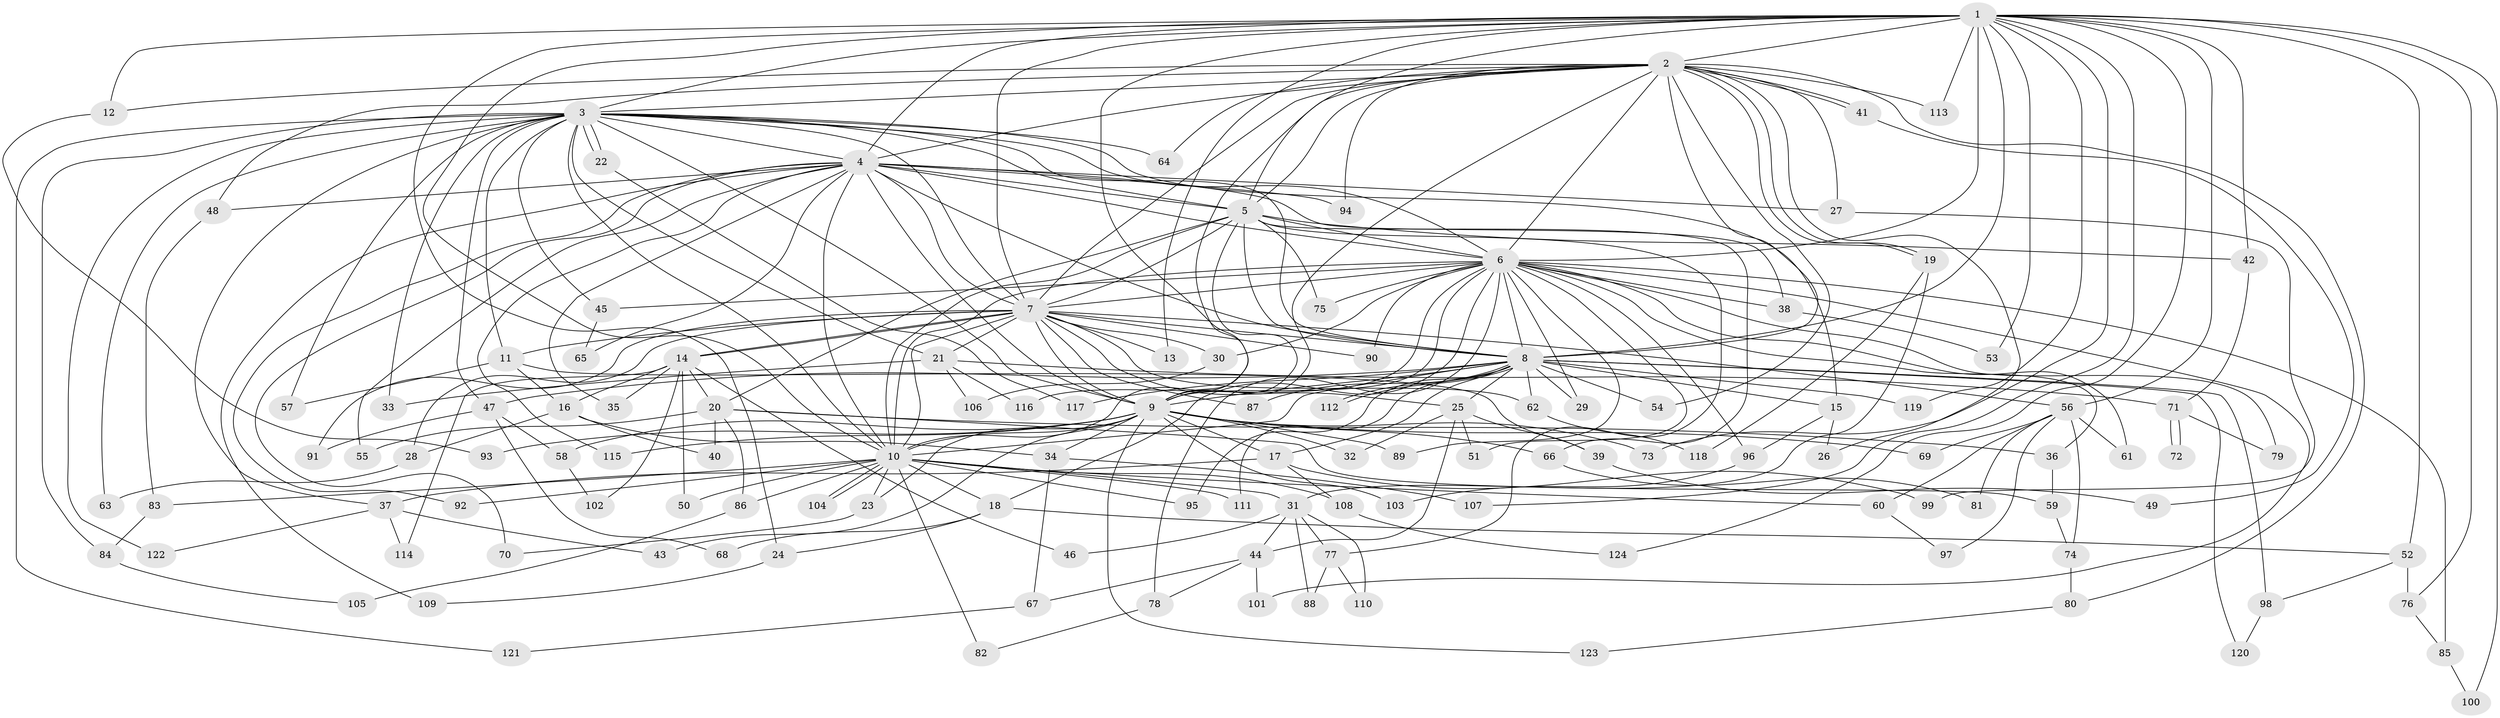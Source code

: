 // coarse degree distribution, {2: 0.15789473684210525, 5: 0.10526315789473684, 6: 0.15789473684210525, 8: 0.02631578947368421, 16: 0.05263157894736842, 17: 0.05263157894736842, 3: 0.07894736842105263, 15: 0.02631578947368421, 20: 0.02631578947368421, 7: 0.05263157894736842, 4: 0.13157894736842105, 1: 0.05263157894736842, 13: 0.05263157894736842, 14: 0.02631578947368421}
// Generated by graph-tools (version 1.1) at 2025/36/03/04/25 23:36:24]
// undirected, 124 vertices, 273 edges
graph export_dot {
  node [color=gray90,style=filled];
  1;
  2;
  3;
  4;
  5;
  6;
  7;
  8;
  9;
  10;
  11;
  12;
  13;
  14;
  15;
  16;
  17;
  18;
  19;
  20;
  21;
  22;
  23;
  24;
  25;
  26;
  27;
  28;
  29;
  30;
  31;
  32;
  33;
  34;
  35;
  36;
  37;
  38;
  39;
  40;
  41;
  42;
  43;
  44;
  45;
  46;
  47;
  48;
  49;
  50;
  51;
  52;
  53;
  54;
  55;
  56;
  57;
  58;
  59;
  60;
  61;
  62;
  63;
  64;
  65;
  66;
  67;
  68;
  69;
  70;
  71;
  72;
  73;
  74;
  75;
  76;
  77;
  78;
  79;
  80;
  81;
  82;
  83;
  84;
  85;
  86;
  87;
  88;
  89;
  90;
  91;
  92;
  93;
  94;
  95;
  96;
  97;
  98;
  99;
  100;
  101;
  102;
  103;
  104;
  105;
  106;
  107;
  108;
  109;
  110;
  111;
  112;
  113;
  114;
  115;
  116;
  117;
  118;
  119;
  120;
  121;
  122;
  123;
  124;
  1 -- 2;
  1 -- 3;
  1 -- 4;
  1 -- 5;
  1 -- 6;
  1 -- 7;
  1 -- 8;
  1 -- 9;
  1 -- 10;
  1 -- 12;
  1 -- 13;
  1 -- 24;
  1 -- 42;
  1 -- 52;
  1 -- 53;
  1 -- 56;
  1 -- 73;
  1 -- 76;
  1 -- 100;
  1 -- 107;
  1 -- 113;
  1 -- 119;
  1 -- 124;
  2 -- 3;
  2 -- 4;
  2 -- 5;
  2 -- 6;
  2 -- 7;
  2 -- 8;
  2 -- 9;
  2 -- 10;
  2 -- 12;
  2 -- 19;
  2 -- 19;
  2 -- 26;
  2 -- 27;
  2 -- 41;
  2 -- 41;
  2 -- 48;
  2 -- 54;
  2 -- 64;
  2 -- 80;
  2 -- 94;
  2 -- 113;
  3 -- 4;
  3 -- 5;
  3 -- 6;
  3 -- 7;
  3 -- 8;
  3 -- 9;
  3 -- 10;
  3 -- 11;
  3 -- 15;
  3 -- 21;
  3 -- 22;
  3 -- 22;
  3 -- 33;
  3 -- 37;
  3 -- 45;
  3 -- 47;
  3 -- 57;
  3 -- 63;
  3 -- 64;
  3 -- 84;
  3 -- 121;
  3 -- 122;
  4 -- 5;
  4 -- 6;
  4 -- 7;
  4 -- 8;
  4 -- 9;
  4 -- 10;
  4 -- 27;
  4 -- 35;
  4 -- 38;
  4 -- 48;
  4 -- 55;
  4 -- 65;
  4 -- 70;
  4 -- 92;
  4 -- 94;
  4 -- 109;
  4 -- 115;
  5 -- 6;
  5 -- 7;
  5 -- 8;
  5 -- 9;
  5 -- 10;
  5 -- 20;
  5 -- 42;
  5 -- 66;
  5 -- 75;
  5 -- 77;
  6 -- 7;
  6 -- 8;
  6 -- 9;
  6 -- 10;
  6 -- 18;
  6 -- 29;
  6 -- 30;
  6 -- 36;
  6 -- 38;
  6 -- 45;
  6 -- 51;
  6 -- 61;
  6 -- 75;
  6 -- 78;
  6 -- 79;
  6 -- 85;
  6 -- 89;
  6 -- 90;
  6 -- 96;
  6 -- 101;
  6 -- 116;
  7 -- 8;
  7 -- 9;
  7 -- 10;
  7 -- 11;
  7 -- 13;
  7 -- 14;
  7 -- 14;
  7 -- 21;
  7 -- 25;
  7 -- 28;
  7 -- 30;
  7 -- 56;
  7 -- 62;
  7 -- 87;
  7 -- 90;
  7 -- 91;
  8 -- 9;
  8 -- 10;
  8 -- 15;
  8 -- 17;
  8 -- 25;
  8 -- 29;
  8 -- 47;
  8 -- 54;
  8 -- 62;
  8 -- 87;
  8 -- 95;
  8 -- 98;
  8 -- 111;
  8 -- 112;
  8 -- 112;
  8 -- 117;
  8 -- 119;
  8 -- 120;
  9 -- 10;
  9 -- 17;
  9 -- 23;
  9 -- 32;
  9 -- 34;
  9 -- 43;
  9 -- 58;
  9 -- 66;
  9 -- 69;
  9 -- 73;
  9 -- 89;
  9 -- 93;
  9 -- 103;
  9 -- 115;
  9 -- 123;
  10 -- 18;
  10 -- 23;
  10 -- 31;
  10 -- 50;
  10 -- 60;
  10 -- 82;
  10 -- 83;
  10 -- 86;
  10 -- 92;
  10 -- 95;
  10 -- 104;
  10 -- 104;
  10 -- 108;
  10 -- 111;
  11 -- 16;
  11 -- 39;
  11 -- 57;
  12 -- 93;
  14 -- 16;
  14 -- 20;
  14 -- 35;
  14 -- 46;
  14 -- 50;
  14 -- 102;
  14 -- 114;
  15 -- 26;
  15 -- 96;
  16 -- 28;
  16 -- 34;
  16 -- 40;
  17 -- 37;
  17 -- 99;
  17 -- 108;
  18 -- 24;
  18 -- 52;
  18 -- 68;
  19 -- 31;
  19 -- 118;
  20 -- 36;
  20 -- 40;
  20 -- 55;
  20 -- 59;
  20 -- 86;
  21 -- 33;
  21 -- 71;
  21 -- 106;
  21 -- 116;
  22 -- 117;
  23 -- 70;
  24 -- 109;
  25 -- 32;
  25 -- 39;
  25 -- 44;
  25 -- 51;
  27 -- 99;
  28 -- 63;
  30 -- 106;
  31 -- 44;
  31 -- 46;
  31 -- 77;
  31 -- 88;
  31 -- 110;
  34 -- 67;
  34 -- 107;
  36 -- 59;
  37 -- 43;
  37 -- 114;
  37 -- 122;
  38 -- 53;
  39 -- 49;
  41 -- 49;
  42 -- 71;
  44 -- 67;
  44 -- 78;
  44 -- 101;
  45 -- 65;
  47 -- 58;
  47 -- 68;
  47 -- 91;
  48 -- 83;
  52 -- 76;
  52 -- 98;
  56 -- 60;
  56 -- 61;
  56 -- 69;
  56 -- 74;
  56 -- 81;
  56 -- 97;
  58 -- 102;
  59 -- 74;
  60 -- 97;
  62 -- 118;
  66 -- 81;
  67 -- 121;
  71 -- 72;
  71 -- 72;
  71 -- 79;
  74 -- 80;
  76 -- 85;
  77 -- 88;
  77 -- 110;
  78 -- 82;
  80 -- 123;
  83 -- 84;
  84 -- 105;
  85 -- 100;
  86 -- 105;
  96 -- 103;
  98 -- 120;
  108 -- 124;
}
